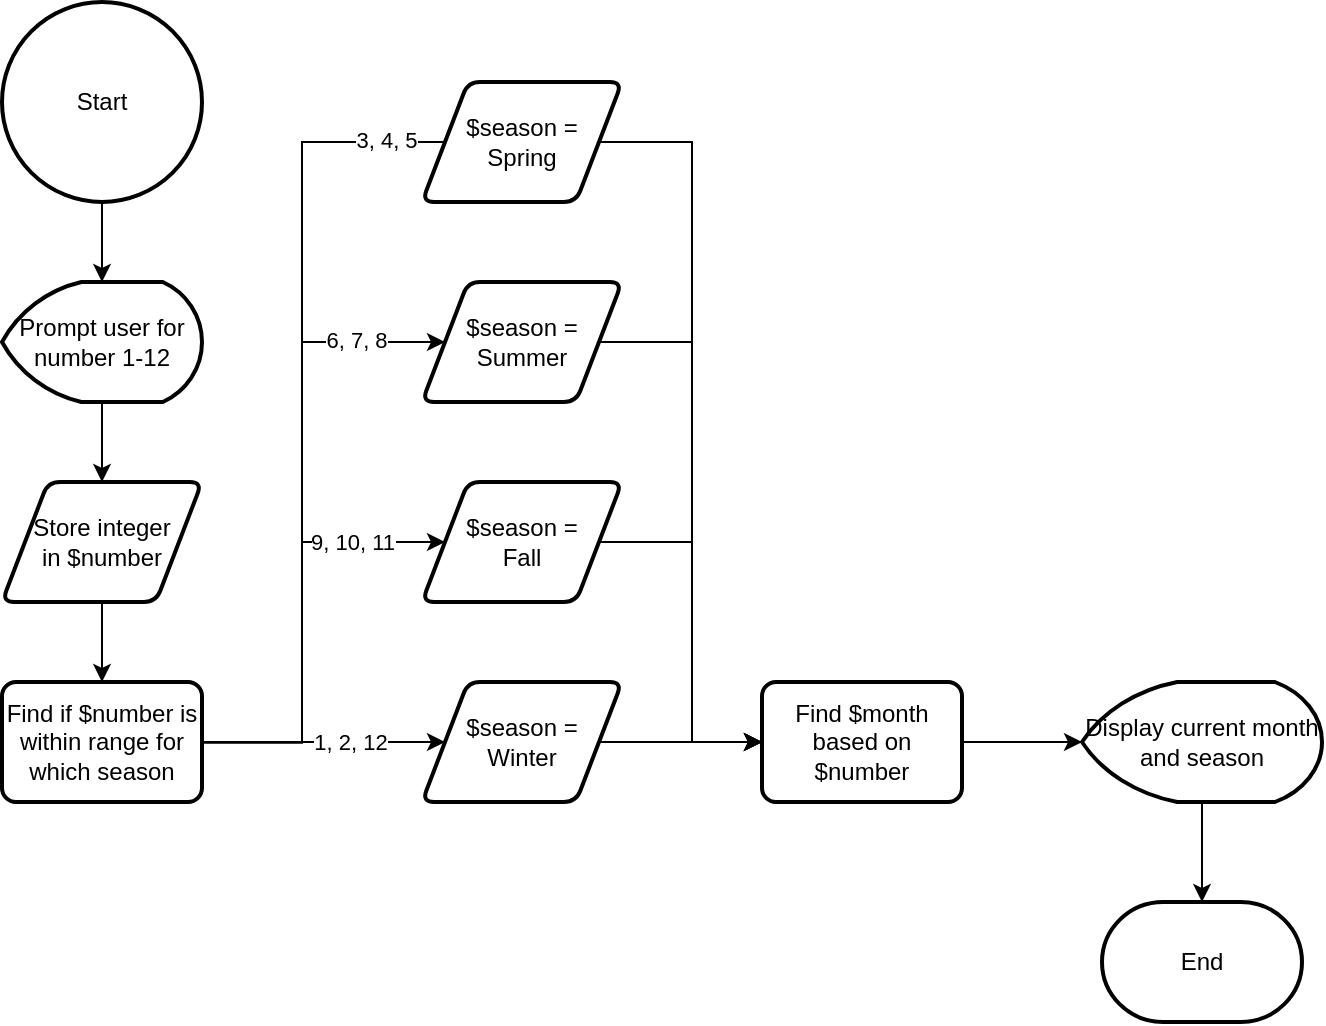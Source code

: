 <mxfile version="26.2.14">
  <diagram name="Season" id="MgoucxvhVRzqUZ7Nf5Wy">
    <mxGraphModel dx="1426" dy="785" grid="1" gridSize="10" guides="1" tooltips="1" connect="1" arrows="1" fold="1" page="1" pageScale="1" pageWidth="850" pageHeight="1100" math="0" shadow="0">
      <root>
        <mxCell id="0" />
        <mxCell id="1" parent="0" />
        <mxCell id="R7ToI8o0_BYs8m2h_0KN-3" value="" style="edgeStyle=orthogonalEdgeStyle;rounded=0;orthogonalLoop=1;jettySize=auto;html=1;" edge="1" parent="1" source="R7ToI8o0_BYs8m2h_0KN-1" target="R7ToI8o0_BYs8m2h_0KN-2">
          <mxGeometry relative="1" as="geometry" />
        </mxCell>
        <mxCell id="R7ToI8o0_BYs8m2h_0KN-1" value="Start" style="strokeWidth=2;html=1;shape=mxgraph.flowchart.start_2;whiteSpace=wrap;" vertex="1" parent="1">
          <mxGeometry x="70" y="40" width="100" height="100" as="geometry" />
        </mxCell>
        <mxCell id="R7ToI8o0_BYs8m2h_0KN-5" value="" style="edgeStyle=orthogonalEdgeStyle;rounded=0;orthogonalLoop=1;jettySize=auto;html=1;" edge="1" parent="1" source="R7ToI8o0_BYs8m2h_0KN-2" target="R7ToI8o0_BYs8m2h_0KN-4">
          <mxGeometry relative="1" as="geometry" />
        </mxCell>
        <mxCell id="R7ToI8o0_BYs8m2h_0KN-2" value="Prompt user for number 1-12" style="strokeWidth=2;html=1;shape=mxgraph.flowchart.display;whiteSpace=wrap;" vertex="1" parent="1">
          <mxGeometry x="70" y="180" width="100" height="60" as="geometry" />
        </mxCell>
        <mxCell id="R7ToI8o0_BYs8m2h_0KN-8" value="" style="edgeStyle=orthogonalEdgeStyle;rounded=0;orthogonalLoop=1;jettySize=auto;html=1;" edge="1" parent="1" source="R7ToI8o0_BYs8m2h_0KN-4" target="R7ToI8o0_BYs8m2h_0KN-6">
          <mxGeometry relative="1" as="geometry" />
        </mxCell>
        <mxCell id="R7ToI8o0_BYs8m2h_0KN-4" value="Store integer&lt;div&gt;in $number&lt;/div&gt;" style="shape=parallelogram;html=1;strokeWidth=2;perimeter=parallelogramPerimeter;whiteSpace=wrap;rounded=1;arcSize=12;size=0.23;" vertex="1" parent="1">
          <mxGeometry x="70" y="280" width="100" height="60" as="geometry" />
        </mxCell>
        <mxCell id="R7ToI8o0_BYs8m2h_0KN-14" style="edgeStyle=orthogonalEdgeStyle;rounded=0;orthogonalLoop=1;jettySize=auto;html=1;entryX=0;entryY=0.25;entryDx=0;entryDy=0;" edge="1" parent="1">
          <mxGeometry relative="1" as="geometry">
            <mxPoint x="170" y="410.4" as="sourcePoint" />
            <mxPoint x="295.471" y="100.041" as="targetPoint" />
            <Array as="points">
              <mxPoint x="220" y="410" />
              <mxPoint x="220" y="110" />
              <mxPoint x="296" y="110" />
            </Array>
          </mxGeometry>
        </mxCell>
        <mxCell id="R7ToI8o0_BYs8m2h_0KN-21" value="3, 4, 5" style="edgeLabel;html=1;align=center;verticalAlign=middle;resizable=0;points=[];" vertex="1" connectable="0" parent="R7ToI8o0_BYs8m2h_0KN-14">
          <mxGeometry x="0.8" y="1" relative="1" as="geometry">
            <mxPoint as="offset" />
          </mxGeometry>
        </mxCell>
        <mxCell id="R7ToI8o0_BYs8m2h_0KN-15" style="edgeStyle=orthogonalEdgeStyle;rounded=0;orthogonalLoop=1;jettySize=auto;html=1;entryX=0;entryY=0.5;entryDx=0;entryDy=0;" edge="1" parent="1" source="R7ToI8o0_BYs8m2h_0KN-6" target="R7ToI8o0_BYs8m2h_0KN-10">
          <mxGeometry relative="1" as="geometry">
            <Array as="points">
              <mxPoint x="220" y="410" />
              <mxPoint x="220" y="210" />
            </Array>
          </mxGeometry>
        </mxCell>
        <mxCell id="R7ToI8o0_BYs8m2h_0KN-22" value="6, 7, 8" style="edgeLabel;html=1;align=center;verticalAlign=middle;resizable=0;points=[];" vertex="1" connectable="0" parent="R7ToI8o0_BYs8m2h_0KN-15">
          <mxGeometry x="0.723" y="1" relative="1" as="geometry">
            <mxPoint as="offset" />
          </mxGeometry>
        </mxCell>
        <mxCell id="R7ToI8o0_BYs8m2h_0KN-16" style="edgeStyle=orthogonalEdgeStyle;rounded=0;orthogonalLoop=1;jettySize=auto;html=1;entryX=0;entryY=0.5;entryDx=0;entryDy=0;" edge="1" parent="1" source="R7ToI8o0_BYs8m2h_0KN-6" target="R7ToI8o0_BYs8m2h_0KN-11">
          <mxGeometry relative="1" as="geometry">
            <Array as="points">
              <mxPoint x="220" y="410" />
              <mxPoint x="220" y="310" />
            </Array>
          </mxGeometry>
        </mxCell>
        <mxCell id="R7ToI8o0_BYs8m2h_0KN-23" value="9, 10, 11" style="edgeLabel;html=1;align=center;verticalAlign=middle;resizable=0;points=[];" vertex="1" connectable="0" parent="R7ToI8o0_BYs8m2h_0KN-16">
          <mxGeometry x="0.58" relative="1" as="geometry">
            <mxPoint as="offset" />
          </mxGeometry>
        </mxCell>
        <mxCell id="R7ToI8o0_BYs8m2h_0KN-17" style="edgeStyle=orthogonalEdgeStyle;rounded=0;orthogonalLoop=1;jettySize=auto;html=1;entryX=0;entryY=0.5;entryDx=0;entryDy=0;" edge="1" parent="1" source="R7ToI8o0_BYs8m2h_0KN-6" target="R7ToI8o0_BYs8m2h_0KN-12">
          <mxGeometry relative="1" as="geometry" />
        </mxCell>
        <mxCell id="R7ToI8o0_BYs8m2h_0KN-25" value="1, 2, 12" style="edgeLabel;html=1;align=center;verticalAlign=middle;resizable=0;points=[];" vertex="1" connectable="0" parent="R7ToI8o0_BYs8m2h_0KN-17">
          <mxGeometry x="0.218" relative="1" as="geometry">
            <mxPoint as="offset" />
          </mxGeometry>
        </mxCell>
        <mxCell id="R7ToI8o0_BYs8m2h_0KN-6" value="Find if $number is within range for which season" style="rounded=1;whiteSpace=wrap;html=1;absoluteArcSize=1;arcSize=14;strokeWidth=2;" vertex="1" parent="1">
          <mxGeometry x="70" y="380" width="100" height="60" as="geometry" />
        </mxCell>
        <mxCell id="R7ToI8o0_BYs8m2h_0KN-30" style="edgeStyle=orthogonalEdgeStyle;rounded=0;orthogonalLoop=1;jettySize=auto;html=1;entryX=0;entryY=0.5;entryDx=0;entryDy=0;" edge="1" parent="1" source="R7ToI8o0_BYs8m2h_0KN-9" target="R7ToI8o0_BYs8m2h_0KN-26">
          <mxGeometry relative="1" as="geometry" />
        </mxCell>
        <mxCell id="R7ToI8o0_BYs8m2h_0KN-9" value="$season =&lt;div&gt;Spring&lt;/div&gt;" style="shape=parallelogram;html=1;strokeWidth=2;perimeter=parallelogramPerimeter;whiteSpace=wrap;rounded=1;arcSize=12;size=0.23;" vertex="1" parent="1">
          <mxGeometry x="280" y="80" width="100" height="60" as="geometry" />
        </mxCell>
        <mxCell id="R7ToI8o0_BYs8m2h_0KN-29" style="edgeStyle=orthogonalEdgeStyle;rounded=0;orthogonalLoop=1;jettySize=auto;html=1;entryX=0;entryY=0.5;entryDx=0;entryDy=0;" edge="1" parent="1" source="R7ToI8o0_BYs8m2h_0KN-10" target="R7ToI8o0_BYs8m2h_0KN-26">
          <mxGeometry relative="1" as="geometry" />
        </mxCell>
        <mxCell id="R7ToI8o0_BYs8m2h_0KN-10" value="$season =&lt;div&gt;Summer&lt;/div&gt;" style="shape=parallelogram;html=1;strokeWidth=2;perimeter=parallelogramPerimeter;whiteSpace=wrap;rounded=1;arcSize=12;size=0.23;" vertex="1" parent="1">
          <mxGeometry x="280" y="180" width="100" height="60" as="geometry" />
        </mxCell>
        <mxCell id="R7ToI8o0_BYs8m2h_0KN-28" style="edgeStyle=orthogonalEdgeStyle;rounded=0;orthogonalLoop=1;jettySize=auto;html=1;exitX=1;exitY=0.5;exitDx=0;exitDy=0;entryX=0;entryY=0.5;entryDx=0;entryDy=0;" edge="1" parent="1" source="R7ToI8o0_BYs8m2h_0KN-11" target="R7ToI8o0_BYs8m2h_0KN-26">
          <mxGeometry relative="1" as="geometry" />
        </mxCell>
        <mxCell id="R7ToI8o0_BYs8m2h_0KN-11" value="$season =&lt;div&gt;Fall&lt;/div&gt;" style="shape=parallelogram;html=1;strokeWidth=2;perimeter=parallelogramPerimeter;whiteSpace=wrap;rounded=1;arcSize=12;size=0.23;" vertex="1" parent="1">
          <mxGeometry x="280" y="280" width="100" height="60" as="geometry" />
        </mxCell>
        <mxCell id="R7ToI8o0_BYs8m2h_0KN-27" style="edgeStyle=orthogonalEdgeStyle;rounded=0;orthogonalLoop=1;jettySize=auto;html=1;entryX=0;entryY=0.5;entryDx=0;entryDy=0;" edge="1" parent="1" source="R7ToI8o0_BYs8m2h_0KN-12" target="R7ToI8o0_BYs8m2h_0KN-26">
          <mxGeometry relative="1" as="geometry" />
        </mxCell>
        <mxCell id="R7ToI8o0_BYs8m2h_0KN-12" value="$season =&lt;div&gt;Winter&lt;/div&gt;" style="shape=parallelogram;html=1;strokeWidth=2;perimeter=parallelogramPerimeter;whiteSpace=wrap;rounded=1;arcSize=12;size=0.23;" vertex="1" parent="1">
          <mxGeometry x="280" y="380" width="100" height="60" as="geometry" />
        </mxCell>
        <mxCell id="R7ToI8o0_BYs8m2h_0KN-26" value="Find $month&lt;div&gt;based on&lt;/div&gt;&lt;div&gt;$number&lt;/div&gt;" style="rounded=1;whiteSpace=wrap;html=1;absoluteArcSize=1;arcSize=14;strokeWidth=2;" vertex="1" parent="1">
          <mxGeometry x="450" y="380" width="100" height="60" as="geometry" />
        </mxCell>
        <mxCell id="R7ToI8o0_BYs8m2h_0KN-31" value="Display current month and season" style="strokeWidth=2;html=1;shape=mxgraph.flowchart.display;whiteSpace=wrap;" vertex="1" parent="1">
          <mxGeometry x="610" y="380" width="120" height="60" as="geometry" />
        </mxCell>
        <mxCell id="R7ToI8o0_BYs8m2h_0KN-32" style="edgeStyle=orthogonalEdgeStyle;rounded=0;orthogonalLoop=1;jettySize=auto;html=1;exitX=1;exitY=0.5;exitDx=0;exitDy=0;entryX=0;entryY=0.5;entryDx=0;entryDy=0;entryPerimeter=0;" edge="1" parent="1" source="R7ToI8o0_BYs8m2h_0KN-26" target="R7ToI8o0_BYs8m2h_0KN-31">
          <mxGeometry relative="1" as="geometry" />
        </mxCell>
        <mxCell id="R7ToI8o0_BYs8m2h_0KN-33" value="End" style="strokeWidth=2;html=1;shape=mxgraph.flowchart.terminator;whiteSpace=wrap;" vertex="1" parent="1">
          <mxGeometry x="620" y="490" width="100" height="60" as="geometry" />
        </mxCell>
        <mxCell id="R7ToI8o0_BYs8m2h_0KN-34" style="edgeStyle=orthogonalEdgeStyle;rounded=0;orthogonalLoop=1;jettySize=auto;html=1;entryX=0.5;entryY=0;entryDx=0;entryDy=0;entryPerimeter=0;" edge="1" parent="1" source="R7ToI8o0_BYs8m2h_0KN-31" target="R7ToI8o0_BYs8m2h_0KN-33">
          <mxGeometry relative="1" as="geometry" />
        </mxCell>
      </root>
    </mxGraphModel>
  </diagram>
</mxfile>
